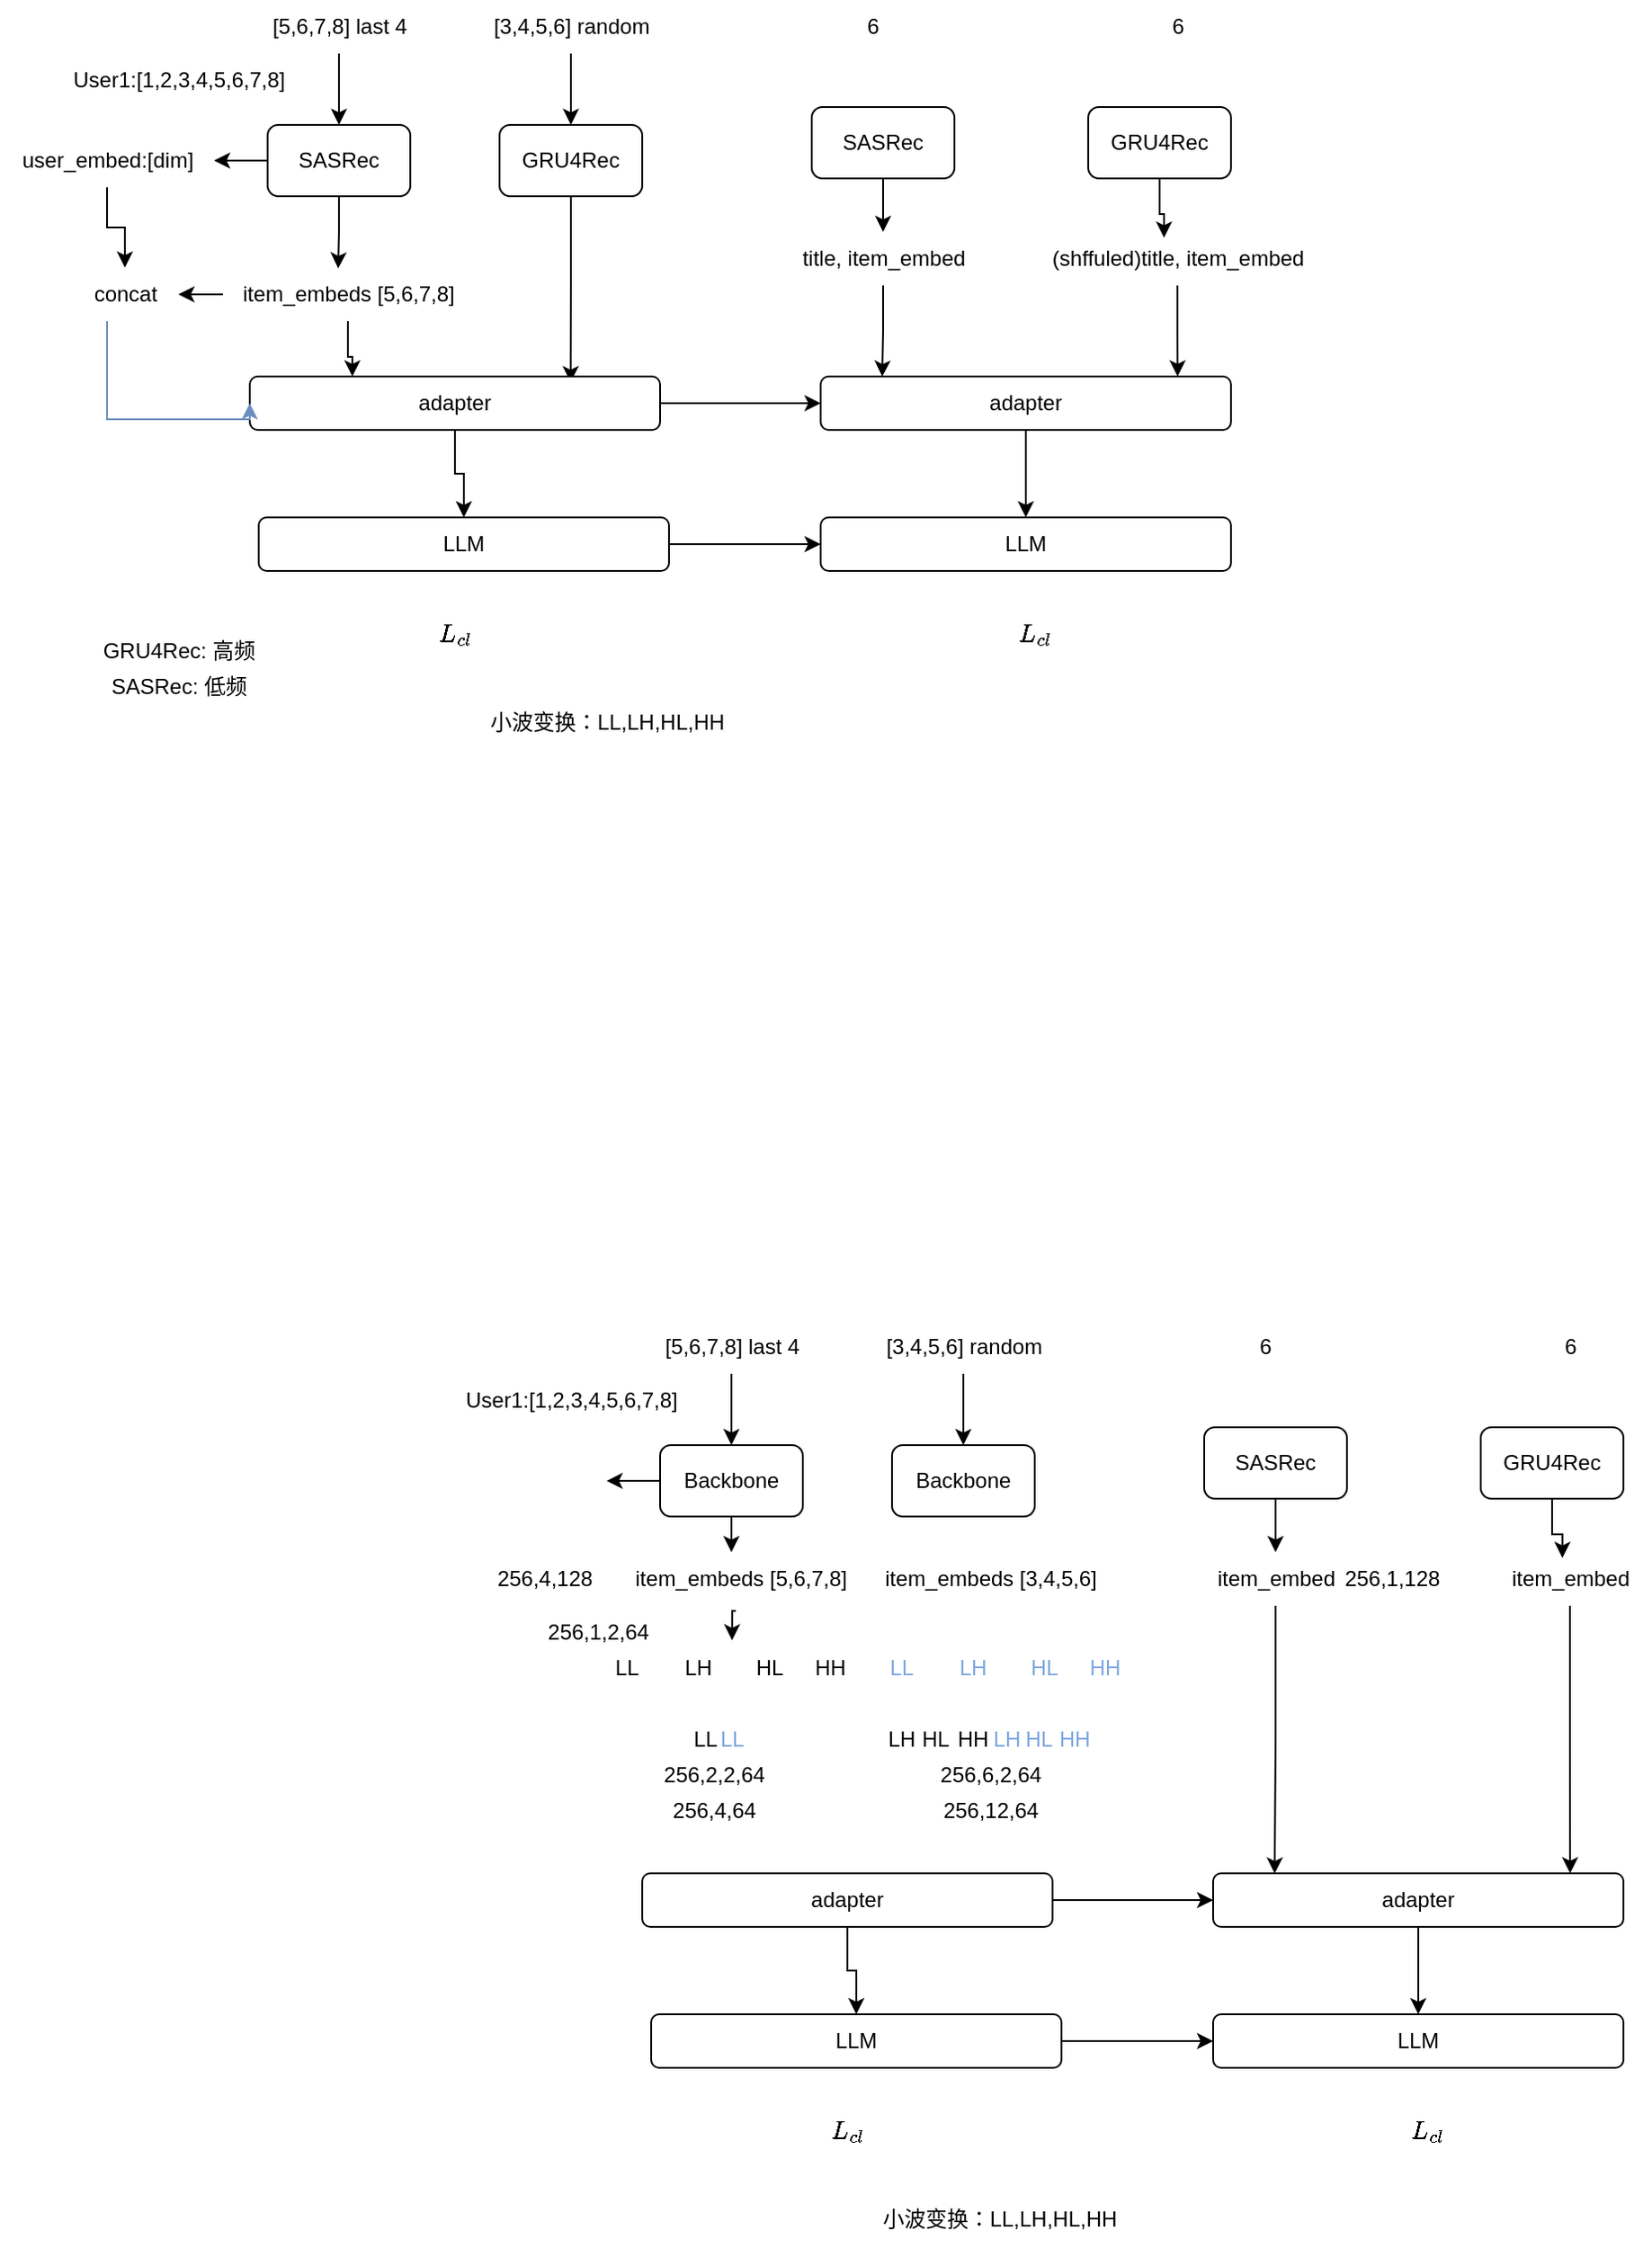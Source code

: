 <mxfile version="28.2.1">
  <diagram name="第 1 页" id="93aCTpJLAL_9xejAEjMj">
    <mxGraphModel dx="1500" dy="463" grid="1" gridSize="10" guides="1" tooltips="1" connect="1" arrows="1" fold="1" page="1" pageScale="1" pageWidth="827" pageHeight="1169" math="1" shadow="0">
      <root>
        <mxCell id="0" />
        <mxCell id="1" parent="0" />
        <mxCell id="J960qSndon-mCkZW82JH-14" value="" style="edgeStyle=orthogonalEdgeStyle;rounded=0;orthogonalLoop=1;jettySize=auto;html=1;entryX=0.461;entryY=0.015;entryDx=0;entryDy=0;entryPerimeter=0;" edge="1" parent="1" source="J960qSndon-mCkZW82JH-1" target="J960qSndon-mCkZW82JH-20">
          <mxGeometry relative="1" as="geometry" />
        </mxCell>
        <mxCell id="J960qSndon-mCkZW82JH-19" style="edgeStyle=orthogonalEdgeStyle;rounded=0;orthogonalLoop=1;jettySize=auto;html=1;exitX=0;exitY=0.5;exitDx=0;exitDy=0;" edge="1" parent="1" source="J960qSndon-mCkZW82JH-1" target="J960qSndon-mCkZW82JH-18">
          <mxGeometry relative="1" as="geometry" />
        </mxCell>
        <mxCell id="J960qSndon-mCkZW82JH-1" value="SASRec" style="rounded=1;whiteSpace=wrap;html=1;" vertex="1" parent="1">
          <mxGeometry x="90" y="120" width="80" height="40" as="geometry" />
        </mxCell>
        <mxCell id="J960qSndon-mCkZW82JH-15" value="" style="edgeStyle=orthogonalEdgeStyle;rounded=0;orthogonalLoop=1;jettySize=auto;html=1;entryX=0.782;entryY=0.107;entryDx=0;entryDy=0;entryPerimeter=0;" edge="1" parent="1" source="J960qSndon-mCkZW82JH-2" target="J960qSndon-mCkZW82JH-13">
          <mxGeometry relative="1" as="geometry" />
        </mxCell>
        <mxCell id="J960qSndon-mCkZW82JH-2" value="GRU4Rec" style="rounded=1;whiteSpace=wrap;html=1;" vertex="1" parent="1">
          <mxGeometry x="220" y="120" width="80" height="40" as="geometry" />
        </mxCell>
        <mxCell id="J960qSndon-mCkZW82JH-6" value="User1:[1,2,3,4,5,6,7,8]" style="text;html=1;align=center;verticalAlign=middle;resizable=0;points=[];autosize=1;strokeColor=none;fillColor=none;" vertex="1" parent="1">
          <mxGeometry x="-30" y="80" width="140" height="30" as="geometry" />
        </mxCell>
        <mxCell id="J960qSndon-mCkZW82JH-11" value="" style="edgeStyle=orthogonalEdgeStyle;rounded=0;orthogonalLoop=1;jettySize=auto;html=1;" edge="1" parent="1" source="J960qSndon-mCkZW82JH-7" target="J960qSndon-mCkZW82JH-1">
          <mxGeometry relative="1" as="geometry" />
        </mxCell>
        <mxCell id="J960qSndon-mCkZW82JH-7" value="[5,6,7,8] last 4" style="text;html=1;align=center;verticalAlign=middle;resizable=0;points=[];autosize=1;strokeColor=none;fillColor=none;" vertex="1" parent="1">
          <mxGeometry x="80" y="50" width="100" height="30" as="geometry" />
        </mxCell>
        <mxCell id="J960qSndon-mCkZW82JH-12" value="" style="edgeStyle=orthogonalEdgeStyle;rounded=0;orthogonalLoop=1;jettySize=auto;html=1;" edge="1" parent="1" source="J960qSndon-mCkZW82JH-8" target="J960qSndon-mCkZW82JH-2">
          <mxGeometry relative="1" as="geometry" />
        </mxCell>
        <mxCell id="J960qSndon-mCkZW82JH-8" value="[3,4,5,6] random" style="text;html=1;align=center;verticalAlign=middle;resizable=0;points=[];autosize=1;strokeColor=none;fillColor=none;" vertex="1" parent="1">
          <mxGeometry x="205" y="50" width="110" height="30" as="geometry" />
        </mxCell>
        <mxCell id="J960qSndon-mCkZW82JH-35" value="" style="edgeStyle=orthogonalEdgeStyle;rounded=0;orthogonalLoop=1;jettySize=auto;html=1;" edge="1" parent="1" source="J960qSndon-mCkZW82JH-13" target="J960qSndon-mCkZW82JH-34">
          <mxGeometry relative="1" as="geometry" />
        </mxCell>
        <mxCell id="J960qSndon-mCkZW82JH-39" style="edgeStyle=orthogonalEdgeStyle;rounded=0;orthogonalLoop=1;jettySize=auto;html=1;exitX=1;exitY=0.5;exitDx=0;exitDy=0;entryX=0;entryY=0.5;entryDx=0;entryDy=0;" edge="1" parent="1" source="J960qSndon-mCkZW82JH-13" target="J960qSndon-mCkZW82JH-38">
          <mxGeometry relative="1" as="geometry" />
        </mxCell>
        <mxCell id="J960qSndon-mCkZW82JH-13" value="adapter" style="rounded=1;whiteSpace=wrap;html=1;" vertex="1" parent="1">
          <mxGeometry x="80" y="261" width="230" height="30" as="geometry" />
        </mxCell>
        <mxCell id="J960qSndon-mCkZW82JH-16" value="$$L_{cl}$$" style="text;html=1;align=center;verticalAlign=middle;resizable=0;points=[];autosize=1;strokeColor=none;fillColor=none;" vertex="1" parent="1">
          <mxGeometry x="155" y="390" width="80" height="30" as="geometry" />
        </mxCell>
        <mxCell id="J960qSndon-mCkZW82JH-23" value="" style="edgeStyle=orthogonalEdgeStyle;rounded=0;orthogonalLoop=1;jettySize=auto;html=1;" edge="1" parent="1" source="J960qSndon-mCkZW82JH-18" target="J960qSndon-mCkZW82JH-22">
          <mxGeometry relative="1" as="geometry" />
        </mxCell>
        <mxCell id="J960qSndon-mCkZW82JH-18" value="user_embed:[dim]" style="text;html=1;align=center;verticalAlign=middle;resizable=0;points=[];autosize=1;strokeColor=none;fillColor=none;" vertex="1" parent="1">
          <mxGeometry x="-60" y="125" width="120" height="30" as="geometry" />
        </mxCell>
        <mxCell id="J960qSndon-mCkZW82JH-21" value="" style="edgeStyle=orthogonalEdgeStyle;rounded=0;orthogonalLoop=1;jettySize=auto;html=1;entryX=0.25;entryY=0;entryDx=0;entryDy=0;" edge="1" parent="1" source="J960qSndon-mCkZW82JH-20" target="J960qSndon-mCkZW82JH-13">
          <mxGeometry relative="1" as="geometry" />
        </mxCell>
        <mxCell id="J960qSndon-mCkZW82JH-24" value="" style="edgeStyle=orthogonalEdgeStyle;rounded=0;orthogonalLoop=1;jettySize=auto;html=1;" edge="1" parent="1" source="J960qSndon-mCkZW82JH-20" target="J960qSndon-mCkZW82JH-22">
          <mxGeometry relative="1" as="geometry" />
        </mxCell>
        <mxCell id="J960qSndon-mCkZW82JH-20" value="item_embeds [5,6,7,8]" style="text;html=1;align=center;verticalAlign=middle;resizable=0;points=[];autosize=1;strokeColor=none;fillColor=none;" vertex="1" parent="1">
          <mxGeometry x="65" y="200" width="140" height="30" as="geometry" />
        </mxCell>
        <mxCell id="J960qSndon-mCkZW82JH-22" value="concat" style="text;html=1;align=center;verticalAlign=middle;resizable=0;points=[];autosize=1;strokeColor=none;fillColor=none;" vertex="1" parent="1">
          <mxGeometry x="-20" y="200" width="60" height="30" as="geometry" />
        </mxCell>
        <mxCell id="J960qSndon-mCkZW82JH-26" value="" style="edgeStyle=orthogonalEdgeStyle;rounded=0;orthogonalLoop=1;jettySize=auto;html=1;entryX=0;entryY=0.5;entryDx=0;entryDy=0;fillColor=#dae8fc;strokeColor=#6c8ebf;" edge="1" parent="1" source="J960qSndon-mCkZW82JH-22" target="J960qSndon-mCkZW82JH-13">
          <mxGeometry relative="1" as="geometry">
            <mxPoint x="20" y="290" as="sourcePoint" />
            <mxPoint x="30" y="335" as="targetPoint" />
            <Array as="points">
              <mxPoint y="285" />
            </Array>
          </mxGeometry>
        </mxCell>
        <mxCell id="J960qSndon-mCkZW82JH-37" style="edgeStyle=orthogonalEdgeStyle;rounded=0;orthogonalLoop=1;jettySize=auto;html=1;exitX=1;exitY=0.5;exitDx=0;exitDy=0;entryX=0;entryY=0.5;entryDx=0;entryDy=0;" edge="1" parent="1" source="J960qSndon-mCkZW82JH-34" target="J960qSndon-mCkZW82JH-36">
          <mxGeometry relative="1" as="geometry" />
        </mxCell>
        <mxCell id="J960qSndon-mCkZW82JH-34" value="LLM" style="rounded=1;whiteSpace=wrap;html=1;" vertex="1" parent="1">
          <mxGeometry x="85" y="340" width="230" height="30" as="geometry" />
        </mxCell>
        <mxCell id="J960qSndon-mCkZW82JH-36" value="LLM" style="rounded=1;whiteSpace=wrap;html=1;" vertex="1" parent="1">
          <mxGeometry x="400" y="340" width="230" height="30" as="geometry" />
        </mxCell>
        <mxCell id="J960qSndon-mCkZW82JH-53" value="" style="edgeStyle=orthogonalEdgeStyle;rounded=0;orthogonalLoop=1;jettySize=auto;html=1;" edge="1" parent="1" source="J960qSndon-mCkZW82JH-38" target="J960qSndon-mCkZW82JH-36">
          <mxGeometry relative="1" as="geometry" />
        </mxCell>
        <mxCell id="J960qSndon-mCkZW82JH-38" value="adapter" style="rounded=1;whiteSpace=wrap;html=1;" vertex="1" parent="1">
          <mxGeometry x="400" y="261" width="230" height="30" as="geometry" />
        </mxCell>
        <mxCell id="J960qSndon-mCkZW82JH-43" style="edgeStyle=orthogonalEdgeStyle;rounded=0;orthogonalLoop=1;jettySize=auto;html=1;exitX=0.5;exitY=1;exitDx=0;exitDy=0;" edge="1" parent="1" source="J960qSndon-mCkZW82JH-40" target="J960qSndon-mCkZW82JH-42">
          <mxGeometry relative="1" as="geometry" />
        </mxCell>
        <mxCell id="J960qSndon-mCkZW82JH-40" value="SASRec" style="rounded=1;whiteSpace=wrap;html=1;" vertex="1" parent="1">
          <mxGeometry x="395" y="110" width="80" height="40" as="geometry" />
        </mxCell>
        <mxCell id="J960qSndon-mCkZW82JH-41" value="GRU4Rec" style="rounded=1;whiteSpace=wrap;html=1;" vertex="1" parent="1">
          <mxGeometry x="550" y="110" width="80" height="40" as="geometry" />
        </mxCell>
        <mxCell id="J960qSndon-mCkZW82JH-51" value="" style="edgeStyle=orthogonalEdgeStyle;rounded=0;orthogonalLoop=1;jettySize=auto;html=1;entryX=0.15;entryY=0.003;entryDx=0;entryDy=0;entryPerimeter=0;" edge="1" parent="1" source="J960qSndon-mCkZW82JH-42" target="J960qSndon-mCkZW82JH-38">
          <mxGeometry relative="1" as="geometry" />
        </mxCell>
        <mxCell id="J960qSndon-mCkZW82JH-42" value="title, item_embed" style="text;html=1;align=center;verticalAlign=middle;resizable=0;points=[];autosize=1;strokeColor=none;fillColor=none;" vertex="1" parent="1">
          <mxGeometry x="380" y="180" width="110" height="30" as="geometry" />
        </mxCell>
        <mxCell id="J960qSndon-mCkZW82JH-52" value="" style="edgeStyle=orthogonalEdgeStyle;rounded=0;orthogonalLoop=1;jettySize=auto;html=1;entryX=0.87;entryY=0;entryDx=0;entryDy=0;entryPerimeter=0;" edge="1" parent="1" source="J960qSndon-mCkZW82JH-44" target="J960qSndon-mCkZW82JH-38">
          <mxGeometry relative="1" as="geometry" />
        </mxCell>
        <mxCell id="J960qSndon-mCkZW82JH-44" value="(shffuled)title, item_embed" style="text;html=1;align=center;verticalAlign=middle;resizable=0;points=[];autosize=1;strokeColor=none;fillColor=none;" vertex="1" parent="1">
          <mxGeometry x="520" y="180" width="160" height="30" as="geometry" />
        </mxCell>
        <mxCell id="J960qSndon-mCkZW82JH-45" style="edgeStyle=orthogonalEdgeStyle;rounded=0;orthogonalLoop=1;jettySize=auto;html=1;entryX=0.453;entryY=0.107;entryDx=0;entryDy=0;entryPerimeter=0;" edge="1" parent="1" source="J960qSndon-mCkZW82JH-41" target="J960qSndon-mCkZW82JH-44">
          <mxGeometry relative="1" as="geometry" />
        </mxCell>
        <mxCell id="J960qSndon-mCkZW82JH-47" value="6" style="text;html=1;align=center;verticalAlign=middle;resizable=0;points=[];autosize=1;strokeColor=none;fillColor=none;" vertex="1" parent="1">
          <mxGeometry x="414" y="50" width="30" height="30" as="geometry" />
        </mxCell>
        <mxCell id="J960qSndon-mCkZW82JH-48" value="6" style="text;html=1;align=center;verticalAlign=middle;resizable=0;points=[];autosize=1;strokeColor=none;fillColor=none;" vertex="1" parent="1">
          <mxGeometry x="585" y="50" width="30" height="30" as="geometry" />
        </mxCell>
        <mxCell id="J960qSndon-mCkZW82JH-54" value="$$L_{cl}$$" style="text;html=1;align=center;verticalAlign=middle;resizable=0;points=[];autosize=1;strokeColor=none;fillColor=none;" vertex="1" parent="1">
          <mxGeometry x="480" y="390" width="80" height="30" as="geometry" />
        </mxCell>
        <mxCell id="J960qSndon-mCkZW82JH-56" value="GRU4Rec: 高频" style="text;html=1;align=center;verticalAlign=middle;resizable=0;points=[];autosize=1;strokeColor=none;fillColor=none;" vertex="1" parent="1">
          <mxGeometry x="-15" y="400" width="110" height="30" as="geometry" />
        </mxCell>
        <mxCell id="J960qSndon-mCkZW82JH-57" value="SASRec: 低频" style="text;html=1;align=center;verticalAlign=middle;resizable=0;points=[];autosize=1;strokeColor=none;fillColor=none;" vertex="1" parent="1">
          <mxGeometry x="-10" y="420" width="100" height="30" as="geometry" />
        </mxCell>
        <mxCell id="J960qSndon-mCkZW82JH-60" value="小波变换：LL,LH,HL,HH" style="text;html=1;align=center;verticalAlign=middle;resizable=0;points=[];autosize=1;strokeColor=none;fillColor=none;" vertex="1" parent="1">
          <mxGeometry x="205" y="440" width="150" height="30" as="geometry" />
        </mxCell>
        <mxCell id="J960qSndon-mCkZW82JH-61" value="" style="edgeStyle=orthogonalEdgeStyle;rounded=0;orthogonalLoop=1;jettySize=auto;html=1;entryX=0.461;entryY=0.015;entryDx=0;entryDy=0;entryPerimeter=0;" edge="1" parent="1" source="J960qSndon-mCkZW82JH-63" target="J960qSndon-mCkZW82JH-79">
          <mxGeometry relative="1" as="geometry" />
        </mxCell>
        <mxCell id="J960qSndon-mCkZW82JH-62" style="edgeStyle=orthogonalEdgeStyle;rounded=0;orthogonalLoop=1;jettySize=auto;html=1;exitX=0;exitY=0.5;exitDx=0;exitDy=0;" edge="1" parent="1" source="J960qSndon-mCkZW82JH-63">
          <mxGeometry relative="1" as="geometry">
            <mxPoint x="280" y="880.034" as="targetPoint" />
          </mxGeometry>
        </mxCell>
        <mxCell id="J960qSndon-mCkZW82JH-63" value="Backbone" style="rounded=1;whiteSpace=wrap;html=1;" vertex="1" parent="1">
          <mxGeometry x="310" y="860" width="80" height="40" as="geometry" />
        </mxCell>
        <mxCell id="J960qSndon-mCkZW82JH-65" value="Backbone" style="rounded=1;whiteSpace=wrap;html=1;" vertex="1" parent="1">
          <mxGeometry x="440" y="860" width="80" height="40" as="geometry" />
        </mxCell>
        <mxCell id="J960qSndon-mCkZW82JH-66" value="User1:[1,2,3,4,5,6,7,8]" style="text;html=1;align=center;verticalAlign=middle;resizable=0;points=[];autosize=1;strokeColor=none;fillColor=none;" vertex="1" parent="1">
          <mxGeometry x="190" y="820" width="140" height="30" as="geometry" />
        </mxCell>
        <mxCell id="J960qSndon-mCkZW82JH-67" value="" style="edgeStyle=orthogonalEdgeStyle;rounded=0;orthogonalLoop=1;jettySize=auto;html=1;" edge="1" parent="1" source="J960qSndon-mCkZW82JH-68" target="J960qSndon-mCkZW82JH-63">
          <mxGeometry relative="1" as="geometry" />
        </mxCell>
        <mxCell id="J960qSndon-mCkZW82JH-68" value="[5,6,7,8] last 4" style="text;html=1;align=center;verticalAlign=middle;resizable=0;points=[];autosize=1;strokeColor=none;fillColor=none;" vertex="1" parent="1">
          <mxGeometry x="300" y="790" width="100" height="30" as="geometry" />
        </mxCell>
        <mxCell id="J960qSndon-mCkZW82JH-69" value="" style="edgeStyle=orthogonalEdgeStyle;rounded=0;orthogonalLoop=1;jettySize=auto;html=1;" edge="1" parent="1" source="J960qSndon-mCkZW82JH-70" target="J960qSndon-mCkZW82JH-65">
          <mxGeometry relative="1" as="geometry" />
        </mxCell>
        <mxCell id="J960qSndon-mCkZW82JH-70" value="[3,4,5,6] random" style="text;html=1;align=center;verticalAlign=middle;resizable=0;points=[];autosize=1;strokeColor=none;fillColor=none;" vertex="1" parent="1">
          <mxGeometry x="425" y="790" width="110" height="30" as="geometry" />
        </mxCell>
        <mxCell id="J960qSndon-mCkZW82JH-71" value="" style="edgeStyle=orthogonalEdgeStyle;rounded=0;orthogonalLoop=1;jettySize=auto;html=1;" edge="1" parent="1" source="J960qSndon-mCkZW82JH-73" target="J960qSndon-mCkZW82JH-83">
          <mxGeometry relative="1" as="geometry" />
        </mxCell>
        <mxCell id="J960qSndon-mCkZW82JH-72" style="edgeStyle=orthogonalEdgeStyle;rounded=0;orthogonalLoop=1;jettySize=auto;html=1;exitX=1;exitY=0.5;exitDx=0;exitDy=0;entryX=0;entryY=0.5;entryDx=0;entryDy=0;" edge="1" parent="1" source="J960qSndon-mCkZW82JH-73" target="J960qSndon-mCkZW82JH-86">
          <mxGeometry relative="1" as="geometry" />
        </mxCell>
        <mxCell id="J960qSndon-mCkZW82JH-73" value="adapter" style="rounded=1;whiteSpace=wrap;html=1;" vertex="1" parent="1">
          <mxGeometry x="300" y="1100" width="230" height="30" as="geometry" />
        </mxCell>
        <mxCell id="J960qSndon-mCkZW82JH-74" value="$$L_{cl}$$" style="text;html=1;align=center;verticalAlign=middle;resizable=0;points=[];autosize=1;strokeColor=none;fillColor=none;" vertex="1" parent="1">
          <mxGeometry x="375" y="1229" width="80" height="30" as="geometry" />
        </mxCell>
        <mxCell id="J960qSndon-mCkZW82JH-79" value="item_embeds [5,6,7,8]" style="text;html=1;align=center;verticalAlign=middle;resizable=0;points=[];autosize=1;strokeColor=none;fillColor=none;" vertex="1" parent="1">
          <mxGeometry x="285" y="920" width="140" height="30" as="geometry" />
        </mxCell>
        <mxCell id="J960qSndon-mCkZW82JH-82" style="edgeStyle=orthogonalEdgeStyle;rounded=0;orthogonalLoop=1;jettySize=auto;html=1;exitX=1;exitY=0.5;exitDx=0;exitDy=0;entryX=0;entryY=0.5;entryDx=0;entryDy=0;" edge="1" parent="1" source="J960qSndon-mCkZW82JH-83" target="J960qSndon-mCkZW82JH-84">
          <mxGeometry relative="1" as="geometry" />
        </mxCell>
        <mxCell id="J960qSndon-mCkZW82JH-83" value="LLM" style="rounded=1;whiteSpace=wrap;html=1;" vertex="1" parent="1">
          <mxGeometry x="305" y="1179" width="230" height="30" as="geometry" />
        </mxCell>
        <mxCell id="J960qSndon-mCkZW82JH-84" value="LLM" style="rounded=1;whiteSpace=wrap;html=1;" vertex="1" parent="1">
          <mxGeometry x="620" y="1179" width="230" height="30" as="geometry" />
        </mxCell>
        <mxCell id="J960qSndon-mCkZW82JH-85" value="" style="edgeStyle=orthogonalEdgeStyle;rounded=0;orthogonalLoop=1;jettySize=auto;html=1;" edge="1" parent="1" source="J960qSndon-mCkZW82JH-86" target="J960qSndon-mCkZW82JH-84">
          <mxGeometry relative="1" as="geometry" />
        </mxCell>
        <mxCell id="J960qSndon-mCkZW82JH-86" value="adapter" style="rounded=1;whiteSpace=wrap;html=1;" vertex="1" parent="1">
          <mxGeometry x="620" y="1100" width="230" height="30" as="geometry" />
        </mxCell>
        <mxCell id="J960qSndon-mCkZW82JH-87" style="edgeStyle=orthogonalEdgeStyle;rounded=0;orthogonalLoop=1;jettySize=auto;html=1;exitX=0.5;exitY=1;exitDx=0;exitDy=0;" edge="1" parent="1" source="J960qSndon-mCkZW82JH-88" target="J960qSndon-mCkZW82JH-91">
          <mxGeometry relative="1" as="geometry" />
        </mxCell>
        <mxCell id="J960qSndon-mCkZW82JH-88" value="SASRec" style="rounded=1;whiteSpace=wrap;html=1;" vertex="1" parent="1">
          <mxGeometry x="615" y="850" width="80" height="40" as="geometry" />
        </mxCell>
        <mxCell id="J960qSndon-mCkZW82JH-89" value="GRU4Rec" style="rounded=1;whiteSpace=wrap;html=1;" vertex="1" parent="1">
          <mxGeometry x="770" y="850" width="80" height="40" as="geometry" />
        </mxCell>
        <mxCell id="J960qSndon-mCkZW82JH-90" value="" style="edgeStyle=orthogonalEdgeStyle;rounded=0;orthogonalLoop=1;jettySize=auto;html=1;entryX=0.15;entryY=0.003;entryDx=0;entryDy=0;entryPerimeter=0;" edge="1" parent="1" source="J960qSndon-mCkZW82JH-91" target="J960qSndon-mCkZW82JH-86">
          <mxGeometry relative="1" as="geometry" />
        </mxCell>
        <mxCell id="J960qSndon-mCkZW82JH-91" value="item_embed" style="text;html=1;align=center;verticalAlign=middle;resizable=0;points=[];autosize=1;strokeColor=none;fillColor=none;" vertex="1" parent="1">
          <mxGeometry x="610" y="920" width="90" height="30" as="geometry" />
        </mxCell>
        <mxCell id="J960qSndon-mCkZW82JH-92" value="" style="edgeStyle=orthogonalEdgeStyle;rounded=0;orthogonalLoop=1;jettySize=auto;html=1;entryX=0.87;entryY=0;entryDx=0;entryDy=0;entryPerimeter=0;" edge="1" parent="1" source="J960qSndon-mCkZW82JH-93" target="J960qSndon-mCkZW82JH-86">
          <mxGeometry relative="1" as="geometry" />
        </mxCell>
        <mxCell id="J960qSndon-mCkZW82JH-93" value="item_embed" style="text;html=1;align=center;verticalAlign=middle;resizable=0;points=[];autosize=1;strokeColor=none;fillColor=none;" vertex="1" parent="1">
          <mxGeometry x="775" y="920" width="90" height="30" as="geometry" />
        </mxCell>
        <mxCell id="J960qSndon-mCkZW82JH-94" style="edgeStyle=orthogonalEdgeStyle;rounded=0;orthogonalLoop=1;jettySize=auto;html=1;entryX=0.453;entryY=0.107;entryDx=0;entryDy=0;entryPerimeter=0;" edge="1" parent="1" source="J960qSndon-mCkZW82JH-89" target="J960qSndon-mCkZW82JH-93">
          <mxGeometry relative="1" as="geometry" />
        </mxCell>
        <mxCell id="J960qSndon-mCkZW82JH-95" value="6" style="text;html=1;align=center;verticalAlign=middle;resizable=0;points=[];autosize=1;strokeColor=none;fillColor=none;" vertex="1" parent="1">
          <mxGeometry x="634" y="790" width="30" height="30" as="geometry" />
        </mxCell>
        <mxCell id="J960qSndon-mCkZW82JH-96" value="6" style="text;html=1;align=center;verticalAlign=middle;resizable=0;points=[];autosize=1;strokeColor=none;fillColor=none;" vertex="1" parent="1">
          <mxGeometry x="805" y="790" width="30" height="30" as="geometry" />
        </mxCell>
        <mxCell id="J960qSndon-mCkZW82JH-97" value="$$L_{cl}$$" style="text;html=1;align=center;verticalAlign=middle;resizable=0;points=[];autosize=1;strokeColor=none;fillColor=none;" vertex="1" parent="1">
          <mxGeometry x="700" y="1229" width="80" height="30" as="geometry" />
        </mxCell>
        <mxCell id="J960qSndon-mCkZW82JH-100" value="小波变换：LL,LH,HL,HH" style="text;html=1;align=center;verticalAlign=middle;resizable=0;points=[];autosize=1;strokeColor=none;fillColor=none;" vertex="1" parent="1">
          <mxGeometry x="425" y="1279" width="150" height="30" as="geometry" />
        </mxCell>
        <mxCell id="J960qSndon-mCkZW82JH-102" value="LL" style="text;html=1;align=center;verticalAlign=middle;resizable=0;points=[];autosize=1;strokeColor=none;fillColor=none;" vertex="1" parent="1">
          <mxGeometry x="271" y="970" width="40" height="30" as="geometry" />
        </mxCell>
        <mxCell id="J960qSndon-mCkZW82JH-104" value="LH" style="text;html=1;align=center;verticalAlign=middle;resizable=0;points=[];autosize=1;strokeColor=none;fillColor=none;" vertex="1" parent="1">
          <mxGeometry x="311" y="970" width="40" height="30" as="geometry" />
        </mxCell>
        <mxCell id="J960qSndon-mCkZW82JH-105" value="HL" style="text;html=1;align=center;verticalAlign=middle;resizable=0;points=[];autosize=1;strokeColor=none;fillColor=none;" vertex="1" parent="1">
          <mxGeometry x="351" y="970" width="40" height="30" as="geometry" />
        </mxCell>
        <mxCell id="J960qSndon-mCkZW82JH-106" value="HH" style="text;html=1;align=center;verticalAlign=middle;resizable=0;points=[];autosize=1;strokeColor=none;fillColor=none;" vertex="1" parent="1">
          <mxGeometry x="385" y="970" width="40" height="30" as="geometry" />
        </mxCell>
        <mxCell id="J960qSndon-mCkZW82JH-107" value="item_embeds [3,4,5,6]" style="text;html=1;align=center;verticalAlign=middle;resizable=0;points=[];autosize=1;strokeColor=none;fillColor=none;" vertex="1" parent="1">
          <mxGeometry x="425" y="920" width="140" height="30" as="geometry" />
        </mxCell>
        <mxCell id="J960qSndon-mCkZW82JH-108" value="LL" style="text;html=1;align=center;verticalAlign=middle;resizable=0;points=[];autosize=1;strokeColor=none;fillColor=none;fontColor=#7EA6E0;" vertex="1" parent="1">
          <mxGeometry x="425" y="970" width="40" height="30" as="geometry" />
        </mxCell>
        <mxCell id="J960qSndon-mCkZW82JH-109" value="LH" style="text;html=1;align=center;verticalAlign=middle;resizable=0;points=[];autosize=1;strokeColor=none;fillColor=none;fontColor=#7EA6E0;" vertex="1" parent="1">
          <mxGeometry x="465" y="970" width="40" height="30" as="geometry" />
        </mxCell>
        <mxCell id="J960qSndon-mCkZW82JH-110" value="HL" style="text;html=1;align=center;verticalAlign=middle;resizable=0;points=[];autosize=1;strokeColor=none;fillColor=none;fontColor=#7EA6E0;" vertex="1" parent="1">
          <mxGeometry x="505" y="970" width="40" height="30" as="geometry" />
        </mxCell>
        <mxCell id="J960qSndon-mCkZW82JH-111" value="HH" style="text;html=1;align=center;verticalAlign=middle;resizable=0;points=[];autosize=1;strokeColor=none;fillColor=none;fontColor=#7EA6E0;" vertex="1" parent="1">
          <mxGeometry x="539" y="970" width="40" height="30" as="geometry" />
        </mxCell>
        <mxCell id="J960qSndon-mCkZW82JH-112" value="LL" style="text;html=1;align=center;verticalAlign=middle;resizable=0;points=[];autosize=1;strokeColor=none;fillColor=none;" vertex="1" parent="1">
          <mxGeometry x="315" y="1010" width="40" height="30" as="geometry" />
        </mxCell>
        <mxCell id="J960qSndon-mCkZW82JH-113" value="LL" style="text;html=1;align=center;verticalAlign=middle;resizable=0;points=[];autosize=1;strokeColor=none;fillColor=none;fontColor=#7EA6E0;" vertex="1" parent="1">
          <mxGeometry x="330" y="1010" width="40" height="30" as="geometry" />
        </mxCell>
        <mxCell id="J960qSndon-mCkZW82JH-114" value="256,4,128" style="text;html=1;align=center;verticalAlign=middle;resizable=0;points=[];autosize=1;strokeColor=none;fillColor=none;" vertex="1" parent="1">
          <mxGeometry x="205" y="920" width="80" height="30" as="geometry" />
        </mxCell>
        <mxCell id="J960qSndon-mCkZW82JH-115" value="256,1,2,64" style="text;html=1;align=center;verticalAlign=middle;resizable=0;points=[];autosize=1;strokeColor=none;fillColor=none;" vertex="1" parent="1">
          <mxGeometry x="235" y="950" width="80" height="30" as="geometry" />
        </mxCell>
        <mxCell id="J960qSndon-mCkZW82JH-117" value="256,2,2,64" style="text;html=1;align=center;verticalAlign=middle;resizable=0;points=[];autosize=1;strokeColor=none;fillColor=none;" vertex="1" parent="1">
          <mxGeometry x="300" y="1030" width="80" height="30" as="geometry" />
        </mxCell>
        <mxCell id="J960qSndon-mCkZW82JH-121" value="LH" style="text;html=1;align=center;verticalAlign=middle;resizable=0;points=[];autosize=1;strokeColor=none;fillColor=none;" vertex="1" parent="1">
          <mxGeometry x="425" y="1010" width="40" height="30" as="geometry" />
        </mxCell>
        <mxCell id="J960qSndon-mCkZW82JH-122" value="HL" style="text;html=1;align=center;verticalAlign=middle;resizable=0;points=[];autosize=1;strokeColor=none;fillColor=none;" vertex="1" parent="1">
          <mxGeometry x="444" y="1010" width="40" height="30" as="geometry" />
        </mxCell>
        <mxCell id="J960qSndon-mCkZW82JH-123" value="HH" style="text;html=1;align=center;verticalAlign=middle;resizable=0;points=[];autosize=1;strokeColor=none;fillColor=none;" vertex="1" parent="1">
          <mxGeometry x="465" y="1010" width="40" height="30" as="geometry" />
        </mxCell>
        <mxCell id="J960qSndon-mCkZW82JH-124" value="LH" style="text;html=1;align=center;verticalAlign=middle;resizable=0;points=[];autosize=1;strokeColor=none;fillColor=none;fontColor=#7EA6E0;" vertex="1" parent="1">
          <mxGeometry x="484" y="1010" width="40" height="30" as="geometry" />
        </mxCell>
        <mxCell id="J960qSndon-mCkZW82JH-125" value="HL" style="text;html=1;align=center;verticalAlign=middle;resizable=0;points=[];autosize=1;strokeColor=none;fillColor=none;fontColor=#7EA6E0;" vertex="1" parent="1">
          <mxGeometry x="502" y="1010" width="40" height="30" as="geometry" />
        </mxCell>
        <mxCell id="J960qSndon-mCkZW82JH-126" value="HH" style="text;html=1;align=center;verticalAlign=middle;resizable=0;points=[];autosize=1;strokeColor=none;fillColor=none;fontColor=#7EA6E0;" vertex="1" parent="1">
          <mxGeometry x="522" y="1010" width="40" height="30" as="geometry" />
        </mxCell>
        <mxCell id="J960qSndon-mCkZW82JH-127" value="256,6,2,64" style="text;html=1;align=center;verticalAlign=middle;resizable=0;points=[];autosize=1;strokeColor=none;fillColor=none;" vertex="1" parent="1">
          <mxGeometry x="455" y="1030" width="80" height="30" as="geometry" />
        </mxCell>
        <mxCell id="J960qSndon-mCkZW82JH-128" value="256,4,64" style="text;html=1;align=center;verticalAlign=middle;resizable=0;points=[];autosize=1;strokeColor=none;fillColor=none;" vertex="1" parent="1">
          <mxGeometry x="305" y="1050" width="70" height="30" as="geometry" />
        </mxCell>
        <mxCell id="J960qSndon-mCkZW82JH-129" value="256,12,64" style="text;html=1;align=center;verticalAlign=middle;resizable=0;points=[];autosize=1;strokeColor=none;fillColor=none;" vertex="1" parent="1">
          <mxGeometry x="455" y="1050" width="80" height="30" as="geometry" />
        </mxCell>
        <mxCell id="J960qSndon-mCkZW82JH-132" style="edgeStyle=orthogonalEdgeStyle;rounded=0;orthogonalLoop=1;jettySize=auto;html=1;exitX=0.482;exitY=1.095;exitDx=0;exitDy=0;exitPerimeter=0;entryX=-0.016;entryY=-0.02;entryDx=0;entryDy=0;entryPerimeter=0;" edge="1" parent="1" source="J960qSndon-mCkZW82JH-79" target="J960qSndon-mCkZW82JH-105">
          <mxGeometry relative="1" as="geometry">
            <mxPoint x="280" y="1000" as="sourcePoint" />
            <mxPoint x="250" y="1000.034" as="targetPoint" />
          </mxGeometry>
        </mxCell>
        <mxCell id="J960qSndon-mCkZW82JH-133" value="256,1,128" style="text;html=1;align=center;verticalAlign=middle;resizable=0;points=[];autosize=1;strokeColor=none;fillColor=none;" vertex="1" parent="1">
          <mxGeometry x="680" y="920" width="80" height="30" as="geometry" />
        </mxCell>
      </root>
    </mxGraphModel>
  </diagram>
</mxfile>
